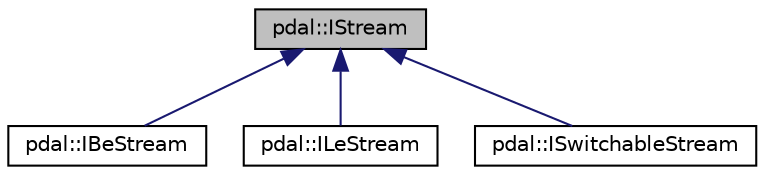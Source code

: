 digraph "pdal::IStream"
{
  edge [fontname="Helvetica",fontsize="10",labelfontname="Helvetica",labelfontsize="10"];
  node [fontname="Helvetica",fontsize="10",shape=record];
  Node1 [label="pdal::IStream",height=0.2,width=0.4,color="black", fillcolor="grey75", style="filled", fontcolor="black"];
  Node1 -> Node2 [dir="back",color="midnightblue",fontsize="10",style="solid",fontname="Helvetica"];
  Node2 [label="pdal::IBeStream",height=0.2,width=0.4,color="black", fillcolor="white", style="filled",URL="$classpdal_1_1IBeStream.html"];
  Node1 -> Node3 [dir="back",color="midnightblue",fontsize="10",style="solid",fontname="Helvetica"];
  Node3 [label="pdal::ILeStream",height=0.2,width=0.4,color="black", fillcolor="white", style="filled",URL="$classpdal_1_1ILeStream.html"];
  Node1 -> Node4 [dir="back",color="midnightblue",fontsize="10",style="solid",fontname="Helvetica"];
  Node4 [label="pdal::ISwitchableStream",height=0.2,width=0.4,color="black", fillcolor="white", style="filled",URL="$classpdal_1_1ISwitchableStream.html"];
}
